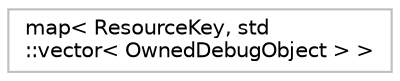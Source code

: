digraph "Graphical Class Hierarchy"
{
 // LATEX_PDF_SIZE
  bgcolor="transparent";
  edge [fontname="Helvetica",fontsize="10",labelfontname="Helvetica",labelfontsize="10"];
  node [fontname="Helvetica",fontsize="10",shape=record];
  rankdir="LR";
  Node0 [label="map\< ResourceKey, std\l::vector\< OwnedDebugObject \> \>",height=0.2,width=0.4,color="grey75",tooltip=" "];
}

